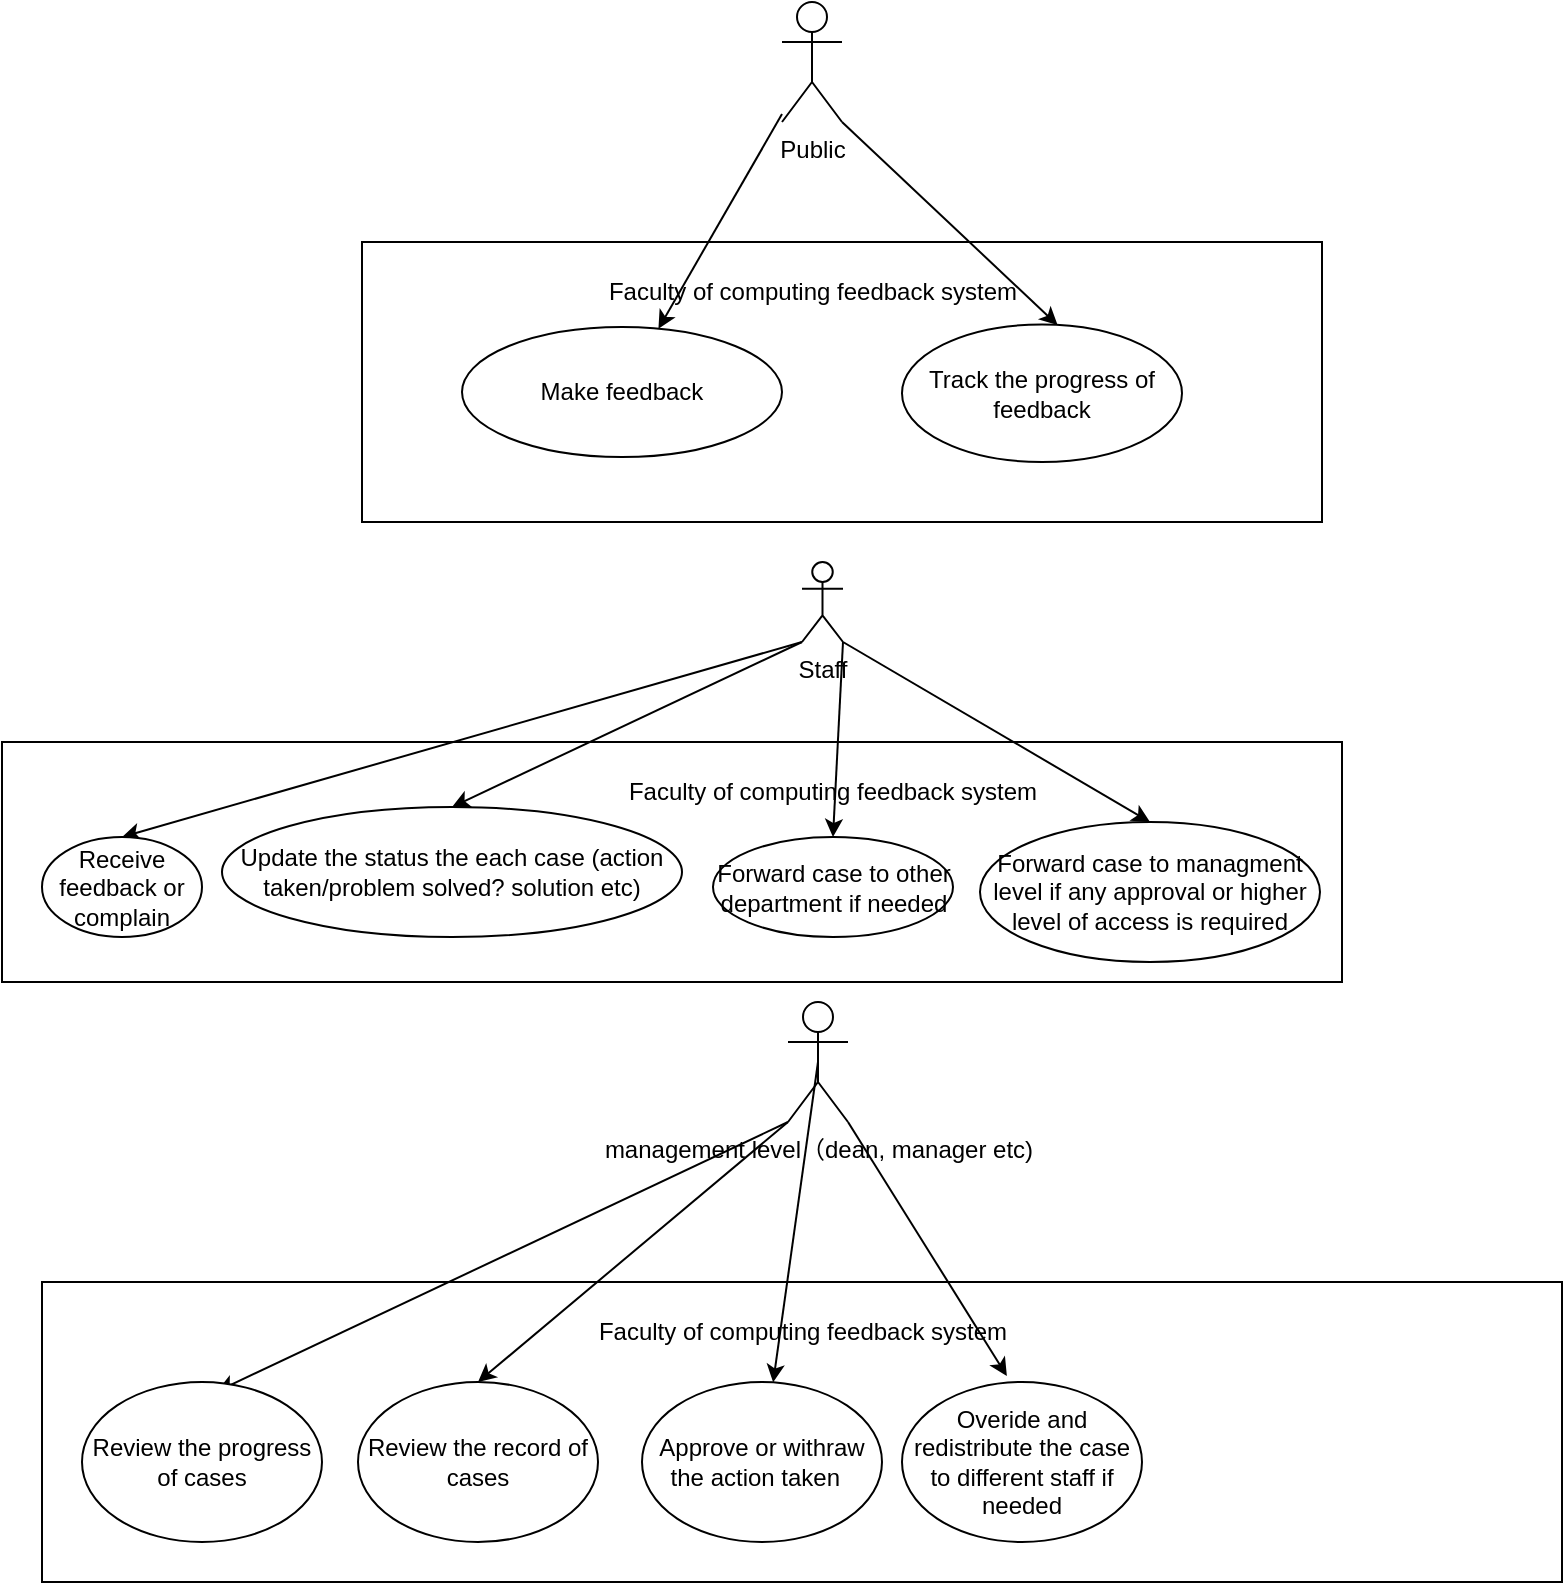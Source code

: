 <mxfile>
    <diagram id="OGczbna_8WFjBizr9SMV" name="actor">
        <mxGraphModel dx="920" dy="710" grid="1" gridSize="10" guides="1" tooltips="1" connect="1" arrows="1" fold="1" page="1" pageScale="1" pageWidth="850" pageHeight="1100" math="0" shadow="0">
            <root>
                <mxCell id="0"/>
                <mxCell id="1" parent="0"/>
                <mxCell id="27" value="" style="rounded=0;whiteSpace=wrap;html=1;" parent="1" vertex="1">
                    <mxGeometry x="40" y="680" width="760" height="150" as="geometry"/>
                </mxCell>
                <mxCell id="12" value="" style="rounded=0;whiteSpace=wrap;html=1;" parent="1" vertex="1">
                    <mxGeometry x="20" y="410" width="670" height="120" as="geometry"/>
                </mxCell>
                <mxCell id="4" value="" style="rounded=0;whiteSpace=wrap;html=1;" parent="1" vertex="1">
                    <mxGeometry x="200" y="160" width="480" height="140" as="geometry"/>
                </mxCell>
                <mxCell id="9" style="edgeStyle=none;html=1;" parent="1" source="2" target="5" edge="1">
                    <mxGeometry relative="1" as="geometry"/>
                </mxCell>
                <mxCell id="10" style="edgeStyle=none;html=1;exitX=1;exitY=1;exitDx=0;exitDy=0;exitPerimeter=0;entryX=0.556;entryY=0.005;entryDx=0;entryDy=0;entryPerimeter=0;" parent="1" source="2" target="7" edge="1">
                    <mxGeometry relative="1" as="geometry"/>
                </mxCell>
                <mxCell id="2" value="Public" style="shape=umlActor;verticalLabelPosition=bottom;verticalAlign=top;html=1;outlineConnect=0;" parent="1" vertex="1">
                    <mxGeometry x="410" y="40" width="30" height="60" as="geometry"/>
                </mxCell>
                <mxCell id="5" value="Make feedback" style="ellipse;whiteSpace=wrap;html=1;" parent="1" vertex="1">
                    <mxGeometry x="250" y="202.5" width="160" height="65" as="geometry"/>
                </mxCell>
                <mxCell id="6" value="Faculty of computing feedback system" style="text;html=1;strokeColor=none;fillColor=none;align=center;verticalAlign=middle;whiteSpace=wrap;rounded=0;" parent="1" vertex="1">
                    <mxGeometry x="308" y="170" width="235" height="30" as="geometry"/>
                </mxCell>
                <mxCell id="7" value="Track the progress of feedback" style="ellipse;whiteSpace=wrap;html=1;" parent="1" vertex="1">
                    <mxGeometry x="470" y="201.25" width="140" height="68.75" as="geometry"/>
                </mxCell>
                <mxCell id="18" style="edgeStyle=none;html=1;exitX=0;exitY=1;exitDx=0;exitDy=0;exitPerimeter=0;entryX=0.5;entryY=0;entryDx=0;entryDy=0;" parent="1" source="11" target="13" edge="1">
                    <mxGeometry relative="1" as="geometry"/>
                </mxCell>
                <mxCell id="21" style="edgeStyle=none;html=1;exitX=1;exitY=1;exitDx=0;exitDy=0;exitPerimeter=0;entryX=0.5;entryY=0;entryDx=0;entryDy=0;" parent="1" source="11" target="16" edge="1">
                    <mxGeometry relative="1" as="geometry"/>
                </mxCell>
                <mxCell id="23" style="edgeStyle=none;html=1;exitX=0;exitY=1;exitDx=0;exitDy=0;exitPerimeter=0;entryX=0.5;entryY=0;entryDx=0;entryDy=0;" parent="1" source="11" target="14" edge="1">
                    <mxGeometry relative="1" as="geometry"/>
                </mxCell>
                <mxCell id="25" style="edgeStyle=none;html=1;exitX=1;exitY=1;exitDx=0;exitDy=0;exitPerimeter=0;entryX=0.5;entryY=0;entryDx=0;entryDy=0;" parent="1" source="11" target="24" edge="1">
                    <mxGeometry relative="1" as="geometry"/>
                </mxCell>
                <mxCell id="11" value="Staff" style="shape=umlActor;verticalLabelPosition=bottom;verticalAlign=top;html=1;outlineConnect=0;" parent="1" vertex="1">
                    <mxGeometry x="420" y="320" width="20.5" height="40" as="geometry"/>
                </mxCell>
                <mxCell id="13" value="Receive feedback or complain" style="ellipse;whiteSpace=wrap;html=1;" parent="1" vertex="1">
                    <mxGeometry x="40" y="457.5" width="80" height="50" as="geometry"/>
                </mxCell>
                <mxCell id="14" value="Update the status the each case (action taken/problem solved? solution etc)" style="ellipse;whiteSpace=wrap;html=1;" parent="1" vertex="1">
                    <mxGeometry x="130" y="442.5" width="230" height="65" as="geometry"/>
                </mxCell>
                <mxCell id="16" value="Forward case to other department if needed" style="ellipse;whiteSpace=wrap;html=1;" parent="1" vertex="1">
                    <mxGeometry x="375.5" y="457.5" width="120" height="50" as="geometry"/>
                </mxCell>
                <mxCell id="17" value="Faculty of computing feedback system" style="text;html=1;strokeColor=none;fillColor=none;align=center;verticalAlign=middle;whiteSpace=wrap;rounded=0;" parent="1" vertex="1">
                    <mxGeometry x="318" y="420" width="235" height="30" as="geometry"/>
                </mxCell>
                <mxCell id="34" style="edgeStyle=none;html=1;exitX=0;exitY=1;exitDx=0;exitDy=0;exitPerimeter=0;entryX=0.563;entryY=0.058;entryDx=0;entryDy=0;entryPerimeter=0;" parent="1" source="22" target="30" edge="1">
                    <mxGeometry relative="1" as="geometry"/>
                </mxCell>
                <mxCell id="35" style="edgeStyle=none;html=1;exitX=0;exitY=1;exitDx=0;exitDy=0;exitPerimeter=0;entryX=0.5;entryY=0;entryDx=0;entryDy=0;" parent="1" source="22" target="31" edge="1">
                    <mxGeometry relative="1" as="geometry"/>
                </mxCell>
                <mxCell id="36" style="edgeStyle=none;html=1;exitX=1;exitY=1;exitDx=0;exitDy=0;exitPerimeter=0;entryX=0.437;entryY=-0.037;entryDx=0;entryDy=0;entryPerimeter=0;" parent="1" source="22" target="33" edge="1">
                    <mxGeometry relative="1" as="geometry"/>
                </mxCell>
                <mxCell id="37" style="edgeStyle=none;html=1;exitX=0.5;exitY=0.5;exitDx=0;exitDy=0;exitPerimeter=0;" parent="1" source="22" target="32" edge="1">
                    <mxGeometry relative="1" as="geometry"/>
                </mxCell>
                <mxCell id="22" value="management level（dean, manager etc)" style="shape=umlActor;verticalLabelPosition=bottom;verticalAlign=top;html=1;outlineConnect=0;" parent="1" vertex="1">
                    <mxGeometry x="413" y="540" width="30" height="60" as="geometry"/>
                </mxCell>
                <mxCell id="24" value="Forward case to managment level if any approval or higher level of access is required" style="ellipse;whiteSpace=wrap;html=1;" parent="1" vertex="1">
                    <mxGeometry x="509" y="450" width="170" height="70" as="geometry"/>
                </mxCell>
                <mxCell id="29" value="Faculty of computing feedback system" style="text;html=1;strokeColor=none;fillColor=none;align=center;verticalAlign=middle;whiteSpace=wrap;rounded=0;" parent="1" vertex="1">
                    <mxGeometry x="302.5" y="690" width="235" height="30" as="geometry"/>
                </mxCell>
                <mxCell id="30" value="Review the progress of cases" style="ellipse;whiteSpace=wrap;html=1;" parent="1" vertex="1">
                    <mxGeometry x="60" y="730" width="120" height="80" as="geometry"/>
                </mxCell>
                <mxCell id="31" value="Review the record of cases" style="ellipse;whiteSpace=wrap;html=1;" parent="1" vertex="1">
                    <mxGeometry x="198" y="730" width="120" height="80" as="geometry"/>
                </mxCell>
                <mxCell id="32" value="Approve or withraw the action taken&amp;nbsp;&amp;nbsp;" style="ellipse;whiteSpace=wrap;html=1;" parent="1" vertex="1">
                    <mxGeometry x="340" y="730" width="120" height="80" as="geometry"/>
                </mxCell>
                <mxCell id="33" value="Overide and redistribute the case to different staff if needed" style="ellipse;whiteSpace=wrap;html=1;" parent="1" vertex="1">
                    <mxGeometry x="470" y="730" width="120" height="80" as="geometry"/>
                </mxCell>
            </root>
        </mxGraphModel>
    </diagram>
    <diagram id="P_rX8AQiGa1HzM1K2jnS" name="Activity">
        <mxGraphModel dx="966" dy="746" grid="1" gridSize="10" guides="1" tooltips="1" connect="1" arrows="1" fold="1" page="1" pageScale="1" pageWidth="12000" pageHeight="12000" math="0" shadow="0">
            <root>
                <mxCell id="0"/>
                <mxCell id="1" parent="0"/>
            </root>
        </mxGraphModel>
    </diagram>
    <diagram id="foOTeCVElTLp5QpE9FOn" name="usecase">
        <mxGraphModel dx="966" dy="746" grid="1" gridSize="10" guides="1" tooltips="1" connect="1" arrows="1" fold="1" page="1" pageScale="1" pageWidth="12000" pageHeight="12000" math="0" shadow="0">
            <root>
                <mxCell id="0"/>
                <mxCell id="1" parent="0"/>
            </root>
        </mxGraphModel>
    </diagram>
    <diagram id="JzQemgkFdhQB0akfagih" name="Sequence">
        <mxGraphModel dx="3668" dy="2984" grid="1" gridSize="10" guides="1" tooltips="1" connect="1" arrows="1" fold="1" page="1" pageScale="1" pageWidth="12000" pageHeight="12000" math="0" shadow="0">
            <root>
                <mxCell id="0"/>
                <mxCell id="1" parent="0"/>
                <mxCell id="5Xi4WAMcpLhrSl4ZxWZ_-4" value="Public" style="shape=umlActor;verticalLabelPosition=bottom;verticalAlign=top;html=1;outlineConnect=0;" vertex="1" parent="1">
                    <mxGeometry x="53" y="51" width="37" height="69" as="geometry"/>
                </mxCell>
                <mxCell id="5Xi4WAMcpLhrSl4ZxWZ_-5" value="staff" style="shape=umlActor;verticalLabelPosition=bottom;verticalAlign=top;html=1;outlineConnect=0;" vertex="1" parent="1">
                    <mxGeometry x="223" y="51" width="37" height="69" as="geometry"/>
                </mxCell>
                <mxCell id="5Xi4WAMcpLhrSl4ZxWZ_-6" value="management level" style="shape=umlActor;verticalLabelPosition=bottom;verticalAlign=top;html=1;outlineConnect=0;" vertex="1" parent="1">
                    <mxGeometry x="142" y="51" width="37" height="69" as="geometry"/>
                </mxCell>
                <mxCell id="DtiXAb6MUSf0ua5cTgKZ-2" value="" style="rounded=0;whiteSpace=wrap;html=1;" vertex="1" parent="1">
                    <mxGeometry x="326" y="70.5" width="180" height="30" as="geometry"/>
                </mxCell>
                <mxCell id="DtiXAb6MUSf0ua5cTgKZ-3" value="Authentication&amp;nbsp; Subsystem&amp;nbsp;" style="text;html=1;strokeColor=none;fillColor=none;align=center;verticalAlign=middle;whiteSpace=wrap;rounded=0;" vertex="1" parent="1">
                    <mxGeometry x="346" y="70.5" width="150" height="30" as="geometry"/>
                </mxCell>
                <mxCell id="DtiXAb6MUSf0ua5cTgKZ-6" value="" style="rounded=0;whiteSpace=wrap;html=1;" vertex="1" parent="1">
                    <mxGeometry x="558" y="70.5" width="162" height="29.5" as="geometry"/>
                </mxCell>
                <mxCell id="DtiXAb6MUSf0ua5cTgKZ-7" value="Feedback submit&amp;nbsp;" style="text;html=1;strokeColor=none;fillColor=none;align=center;verticalAlign=middle;whiteSpace=wrap;rounded=0;" vertex="1" parent="1">
                    <mxGeometry x="565" y="70.5" width="150" height="30" as="geometry"/>
                </mxCell>
                <mxCell id="DtiXAb6MUSf0ua5cTgKZ-8" value="" style="endArrow=none;dashed=1;html=1;entryX=0.5;entryY=0.5;entryDx=0;entryDy=0;entryPerimeter=0;startArrow=none;" edge="1" parent="1" source="DtiXAb6MUSf0ua5cTgKZ-13" target="5Xi4WAMcpLhrSl4ZxWZ_-4">
                    <mxGeometry width="50" height="50" relative="1" as="geometry">
                        <mxPoint x="70" y="660.69" as="sourcePoint"/>
                        <mxPoint x="71.16" y="160" as="targetPoint"/>
                    </mxGeometry>
                </mxCell>
                <mxCell id="DtiXAb6MUSf0ua5cTgKZ-9" value="" style="endArrow=none;dashed=1;html=1;entryX=0.5;entryY=0.5;entryDx=0;entryDy=0;entryPerimeter=0;exitX=0.5;exitY=0;exitDx=0;exitDy=0;exitPerimeter=0;" edge="1" parent="1" source="qU1PiASJAw2EJlzAkGvy-3">
                    <mxGeometry width="50" height="50" relative="1" as="geometry">
                        <mxPoint x="161" y="660" as="sourcePoint"/>
                        <mxPoint x="160.5" y="95.5" as="targetPoint"/>
                    </mxGeometry>
                </mxCell>
                <mxCell id="DtiXAb6MUSf0ua5cTgKZ-10" value="" style="endArrow=none;dashed=1;html=1;entryX=0.5;entryY=0.5;entryDx=0;entryDy=0;entryPerimeter=0;exitX=0.5;exitY=0;exitDx=0;exitDy=0;exitPerimeter=0;" edge="1" parent="1" source="qU1PiASJAw2EJlzAkGvy-2">
                    <mxGeometry width="50" height="50" relative="1" as="geometry">
                        <mxPoint x="242" y="660" as="sourcePoint"/>
                        <mxPoint x="241.5" y="98.5" as="targetPoint"/>
                    </mxGeometry>
                </mxCell>
                <mxCell id="DtiXAb6MUSf0ua5cTgKZ-11" value="" style="endArrow=none;dashed=1;html=1;startArrow=none;" edge="1" parent="1" source="DtiXAb6MUSf0ua5cTgKZ-15">
                    <mxGeometry width="50" height="50" relative="1" as="geometry">
                        <mxPoint x="420" y="650.69" as="sourcePoint"/>
                        <mxPoint x="420.66" y="100" as="targetPoint"/>
                    </mxGeometry>
                </mxCell>
                <mxCell id="DtiXAb6MUSf0ua5cTgKZ-12" value="" style="endArrow=none;dashed=1;html=1;exitX=0.562;exitY=-0.045;exitDx=0;exitDy=0;exitPerimeter=0;" edge="1" parent="1" source="qU1PiASJAw2EJlzAkGvy-7">
                    <mxGeometry width="50" height="50" relative="1" as="geometry">
                        <mxPoint x="648" y="649.69" as="sourcePoint"/>
                        <mxPoint x="648.66" y="99" as="targetPoint"/>
                    </mxGeometry>
                </mxCell>
                <mxCell id="DtiXAb6MUSf0ua5cTgKZ-14" value="" style="endArrow=none;dashed=1;html=1;entryX=0.5;entryY=0.5;entryDx=0;entryDy=0;entryPerimeter=0;exitX=0.5;exitY=0;exitDx=0;exitDy=0;exitPerimeter=0;" edge="1" parent="1" source="qU1PiASJAw2EJlzAkGvy-1" target="DtiXAb6MUSf0ua5cTgKZ-13">
                    <mxGeometry width="50" height="50" relative="1" as="geometry">
                        <mxPoint x="70" y="660.69" as="sourcePoint"/>
                        <mxPoint x="71.5" y="85.5" as="targetPoint"/>
                    </mxGeometry>
                </mxCell>
                <mxCell id="DtiXAb6MUSf0ua5cTgKZ-13" value="" style="rounded=0;whiteSpace=wrap;html=1;rotation=90;" vertex="1" parent="1">
                    <mxGeometry x="-147.75" y="414.25" width="438.5" height="10" as="geometry"/>
                </mxCell>
                <mxCell id="DtiXAb6MUSf0ua5cTgKZ-16" value="" style="endArrow=none;dashed=1;html=1;exitX=0.5;exitY=0;exitDx=0;exitDy=0;" edge="1" parent="1" source="qU1PiASJAw2EJlzAkGvy-5" target="DtiXAb6MUSf0ua5cTgKZ-15">
                    <mxGeometry width="50" height="50" relative="1" as="geometry">
                        <mxPoint x="420" y="660" as="sourcePoint"/>
                        <mxPoint x="420.66" y="100" as="targetPoint"/>
                    </mxGeometry>
                </mxCell>
                <mxCell id="DtiXAb6MUSf0ua5cTgKZ-15" value="" style="rounded=0;whiteSpace=wrap;html=1;rotation=90;" vertex="1" parent="1">
                    <mxGeometry x="395.63" y="219.38" width="50.75" height="10" as="geometry"/>
                </mxCell>
                <mxCell id="DtiXAb6MUSf0ua5cTgKZ-17" value="" style="endArrow=classic;html=1;" edge="1" parent="1">
                    <mxGeometry width="50" height="50" relative="1" as="geometry">
                        <mxPoint x="76" y="210" as="sourcePoint"/>
                        <mxPoint x="416" y="210" as="targetPoint"/>
                    </mxGeometry>
                </mxCell>
                <mxCell id="qU1PiASJAw2EJlzAkGvy-72" style="edgeStyle=none;html=1;entryX=0;entryY=0.5;entryDx=0;entryDy=0;" edge="1" parent="1" source="DtiXAb6MUSf0ua5cTgKZ-19" target="qU1PiASJAw2EJlzAkGvy-68">
                    <mxGeometry relative="1" as="geometry">
                        <mxPoint x="1220" y="230" as="targetPoint"/>
                        <Array as="points">
                            <mxPoint x="650" y="200"/>
                            <mxPoint x="1224" y="200"/>
                        </Array>
                    </mxGeometry>
                </mxCell>
                <mxCell id="DtiXAb6MUSf0ua5cTgKZ-19" value="" style="rounded=0;whiteSpace=wrap;html=1;rotation=90;" vertex="1" parent="1">
                    <mxGeometry x="623.13" y="251.62" width="49.75" height="10" as="geometry"/>
                </mxCell>
                <mxCell id="DtiXAb6MUSf0ua5cTgKZ-20" value="" style="endArrow=classic;html=1;entryX=0.106;entryY=1.142;entryDx=0;entryDy=0;entryPerimeter=0;" edge="1" parent="1">
                    <mxGeometry width="50" height="50" relative="1" as="geometry">
                        <mxPoint x="425" y="238" as="sourcePoint"/>
                        <mxPoint x="642.585" y="237.019" as="targetPoint"/>
                    </mxGeometry>
                </mxCell>
                <mxCell id="DtiXAb6MUSf0ua5cTgKZ-21" value="" style="rounded=0;whiteSpace=wrap;html=1;rotation=90;" vertex="1" parent="1">
                    <mxGeometry x="216" y="336.38" width="50" height="10" as="geometry"/>
                </mxCell>
                <mxCell id="DtiXAb6MUSf0ua5cTgKZ-23" value="" style="rounded=0;whiteSpace=wrap;html=1;rotation=90;" vertex="1" parent="1">
                    <mxGeometry x="384" y="349.38" width="74" height="10" as="geometry"/>
                </mxCell>
                <mxCell id="DtiXAb6MUSf0ua5cTgKZ-24" value="" style="endArrow=classic;html=1;" edge="1" parent="1">
                    <mxGeometry width="50" height="50" relative="1" as="geometry">
                        <mxPoint x="250" y="326" as="sourcePoint"/>
                        <mxPoint x="414" y="326" as="targetPoint"/>
                    </mxGeometry>
                </mxCell>
                <mxCell id="DtiXAb6MUSf0ua5cTgKZ-26" value="" style="endArrow=classic;html=1;entryX=0.3;entryY=0.91;entryDx=0;entryDy=0;entryPerimeter=0;" edge="1" parent="1" target="7BtNbjFXRejx8OPqEtlD-31">
                    <mxGeometry width="50" height="50" relative="1" as="geometry">
                        <mxPoint x="430" y="330" as="sourcePoint"/>
                        <mxPoint x="1010" y="330" as="targetPoint"/>
                    </mxGeometry>
                </mxCell>
                <mxCell id="DtiXAb6MUSf0ua5cTgKZ-27" value="Case Respond system" style="rounded=0;whiteSpace=wrap;html=1;" vertex="1" parent="1">
                    <mxGeometry x="960" y="70.5" width="120" height="29.5" as="geometry"/>
                </mxCell>
                <mxCell id="DtiXAb6MUSf0ua5cTgKZ-28" value="case sorting&amp;amp;distribution system" style="rounded=0;whiteSpace=wrap;html=1;" vertex="1" parent="1">
                    <mxGeometry x="750" y="71" width="170" height="29" as="geometry"/>
                </mxCell>
                <mxCell id="E4UOZWVFqjFRS16NfBMx-1" value="Approval system" style="rounded=0;whiteSpace=wrap;html=1;" vertex="1" parent="1">
                    <mxGeometry x="1370.69" y="70.5" width="130" height="29" as="geometry"/>
                </mxCell>
                <mxCell id="7BtNbjFXRejx8OPqEtlD-4" value="Login as public" style="text;html=1;strokeColor=none;fillColor=none;align=center;verticalAlign=middle;whiteSpace=wrap;rounded=0;" vertex="1" parent="1">
                    <mxGeometry x="266" y="190" width="110" height="20" as="geometry"/>
                </mxCell>
                <mxCell id="7BtNbjFXRejx8OPqEtlD-6" value="Provide feedback&amp;nbsp;" style="text;html=1;strokeColor=none;fillColor=none;align=center;verticalAlign=middle;whiteSpace=wrap;rounded=0;" vertex="1" parent="1">
                    <mxGeometry x="480" y="217.38" width="110" height="20" as="geometry"/>
                </mxCell>
                <mxCell id="7BtNbjFXRejx8OPqEtlD-8" value="Login as staff&amp;nbsp;" style="text;html=1;strokeColor=none;fillColor=none;align=center;verticalAlign=middle;whiteSpace=wrap;rounded=0;" vertex="1" parent="1">
                    <mxGeometry x="275" y="306" width="110" height="20" as="geometry"/>
                </mxCell>
                <mxCell id="7BtNbjFXRejx8OPqEtlD-9" value="" style="rounded=0;whiteSpace=wrap;html=1;rotation=90;" vertex="1" parent="1">
                    <mxGeometry x="106.5" y="499.5" width="109" height="10" as="geometry"/>
                </mxCell>
                <mxCell id="qU1PiASJAw2EJlzAkGvy-77" style="edgeStyle=none;html=1;exitX=1;exitY=0.75;exitDx=0;exitDy=0;entryX=0.75;entryY=1;entryDx=0;entryDy=0;" edge="1" parent="1" source="7BtNbjFXRejx8OPqEtlD-10" target="qU1PiASJAw2EJlzAkGvy-41">
                    <mxGeometry relative="1" as="geometry"/>
                </mxCell>
                <mxCell id="7BtNbjFXRejx8OPqEtlD-10" value="" style="rounded=0;whiteSpace=wrap;html=1;rotation=90;" vertex="1" parent="1">
                    <mxGeometry x="384" y="482.38" width="74" height="10" as="geometry"/>
                </mxCell>
                <mxCell id="7BtNbjFXRejx8OPqEtlD-11" value="" style="endArrow=classic;html=1;" edge="1" parent="1">
                    <mxGeometry width="50" height="50" relative="1" as="geometry">
                        <mxPoint x="167" y="460" as="sourcePoint"/>
                        <mxPoint x="417" y="460" as="targetPoint"/>
                    </mxGeometry>
                </mxCell>
                <mxCell id="7BtNbjFXRejx8OPqEtlD-12" value="Login as admin" style="text;html=1;strokeColor=none;fillColor=none;align=center;verticalAlign=middle;whiteSpace=wrap;rounded=0;" vertex="1" parent="1">
                    <mxGeometry x="277" y="441" width="110" height="20" as="geometry"/>
                </mxCell>
                <mxCell id="7BtNbjFXRejx8OPqEtlD-13" value="" style="endArrow=none;dashed=1;html=1;startArrow=none;" edge="1" parent="1" source="7BtNbjFXRejx8OPqEtlD-18">
                    <mxGeometry width="50" height="50" relative="1" as="geometry">
                        <mxPoint x="834.66" y="650.69" as="sourcePoint"/>
                        <mxPoint x="835.32" y="100" as="targetPoint"/>
                    </mxGeometry>
                </mxCell>
                <mxCell id="7BtNbjFXRejx8OPqEtlD-14" value="" style="endArrow=none;dashed=1;html=1;startArrow=none;" edge="1" parent="1" source="7BtNbjFXRejx8OPqEtlD-31">
                    <mxGeometry width="50" height="50" relative="1" as="geometry">
                        <mxPoint x="1021" y="649.69" as="sourcePoint"/>
                        <mxPoint x="1021.66" y="99" as="targetPoint"/>
                    </mxGeometry>
                </mxCell>
                <mxCell id="7BtNbjFXRejx8OPqEtlD-17" value="" style="endArrow=none;dashed=1;html=1;exitX=0.5;exitY=0;exitDx=0;exitDy=0;" edge="1" parent="1" source="qU1PiASJAw2EJlzAkGvy-11">
                    <mxGeometry width="50" height="50" relative="1" as="geometry">
                        <mxPoint x="1440.69" y="679.5" as="sourcePoint"/>
                        <mxPoint x="1436.01" y="99.5" as="targetPoint"/>
                        <Array as="points">
                            <mxPoint x="1436.19" y="400"/>
                        </Array>
                    </mxGeometry>
                </mxCell>
                <mxCell id="7BtNbjFXRejx8OPqEtlD-19" value="" style="endArrow=none;dashed=1;html=1;startArrow=none;" edge="1" parent="1" target="7BtNbjFXRejx8OPqEtlD-18">
                    <mxGeometry width="50" height="50" relative="1" as="geometry">
                        <mxPoint x="836" y="410" as="sourcePoint"/>
                        <mxPoint x="835.32" y="100" as="targetPoint"/>
                    </mxGeometry>
                </mxCell>
                <mxCell id="qU1PiASJAw2EJlzAkGvy-34" style="edgeStyle=none;html=1;entryX=0.5;entryY=0;entryDx=0;entryDy=0;" edge="1" parent="1" source="7BtNbjFXRejx8OPqEtlD-18" target="qU1PiASJAw2EJlzAkGvy-32">
                    <mxGeometry relative="1" as="geometry">
                        <mxPoint x="880" y="430" as="targetPoint"/>
                        <Array as="points">
                            <mxPoint x="860" y="370"/>
                        </Array>
                    </mxGeometry>
                </mxCell>
                <mxCell id="7BtNbjFXRejx8OPqEtlD-18" value="" style="rounded=0;whiteSpace=wrap;html=1;rotation=90;" vertex="1" parent="1">
                    <mxGeometry x="810.12" y="251.62" width="49.75" height="10" as="geometry"/>
                </mxCell>
                <mxCell id="7BtNbjFXRejx8OPqEtlD-20" value="" style="endArrow=classic;html=1;entryX=0.404;entryY=1.358;entryDx=0;entryDy=0;entryPerimeter=0;" edge="1" parent="1">
                    <mxGeometry width="50" height="50" relative="1" as="geometry">
                        <mxPoint x="653" y="252" as="sourcePoint"/>
                        <mxPoint x="829.415" y="251.844" as="targetPoint"/>
                    </mxGeometry>
                </mxCell>
                <mxCell id="7BtNbjFXRejx8OPqEtlD-22" value="Sort category&amp;nbsp;" style="text;html=1;strokeColor=none;fillColor=none;align=center;verticalAlign=middle;whiteSpace=wrap;rounded=0;" vertex="1" parent="1">
                    <mxGeometry x="679" y="229.38" width="134" height="20" as="geometry"/>
                </mxCell>
                <mxCell id="7BtNbjFXRejx8OPqEtlD-26" value="" style="endArrow=none;dashed=1;html=1;exitX=0.5;exitY=0;exitDx=0;exitDy=0;startArrow=none;" edge="1" parent="1" source="qU1PiASJAw2EJlzAkGvy-32">
                    <mxGeometry width="50" height="50" relative="1" as="geometry">
                        <mxPoint x="834.66" y="650.69" as="sourcePoint"/>
                        <mxPoint x="835.833" y="391.38" as="targetPoint"/>
                    </mxGeometry>
                </mxCell>
                <mxCell id="7BtNbjFXRejx8OPqEtlD-27" value="Respond to feedback" style="text;html=1;strokeColor=none;fillColor=none;align=center;verticalAlign=middle;whiteSpace=wrap;rounded=0;" vertex="1" parent="1">
                    <mxGeometry x="680" y="336.38" width="110" height="20" as="geometry"/>
                </mxCell>
                <mxCell id="7BtNbjFXRejx8OPqEtlD-29" value="Case Distribution&amp;nbsp;" style="text;html=1;strokeColor=none;fillColor=none;align=center;verticalAlign=middle;whiteSpace=wrap;rounded=0;" vertex="1" parent="1">
                    <mxGeometry x="853.79" y="359.38" width="78" height="20" as="geometry"/>
                </mxCell>
                <mxCell id="7BtNbjFXRejx8OPqEtlD-32" value="" style="endArrow=none;dashed=1;html=1;exitX=0.5;exitY=0;exitDx=0;exitDy=0;" edge="1" parent="1" source="qU1PiASJAw2EJlzAkGvy-8" target="7BtNbjFXRejx8OPqEtlD-31">
                    <mxGeometry width="50" height="50" relative="1" as="geometry">
                        <mxPoint x="1021.0" y="649.69" as="sourcePoint"/>
                        <mxPoint x="1021.66" y="99" as="targetPoint"/>
                    </mxGeometry>
                </mxCell>
                <mxCell id="7BtNbjFXRejx8OPqEtlD-31" value="" style="rounded=0;whiteSpace=wrap;html=1;rotation=90;" vertex="1" parent="1">
                    <mxGeometry x="853.79" y="390.96" width="332.43" height="10" as="geometry"/>
                </mxCell>
                <mxCell id="qU1PiASJAw2EJlzAkGvy-1" value="Public" style="shape=umlActor;verticalLabelPosition=bottom;verticalAlign=top;html=1;outlineConnect=0;" vertex="1" parent="1">
                    <mxGeometry x="53" y="670" width="37" height="69" as="geometry"/>
                </mxCell>
                <mxCell id="qU1PiASJAw2EJlzAkGvy-2" value="staff" style="shape=umlActor;verticalLabelPosition=bottom;verticalAlign=top;html=1;outlineConnect=0;" vertex="1" parent="1">
                    <mxGeometry x="223" y="670" width="37" height="69" as="geometry"/>
                </mxCell>
                <mxCell id="qU1PiASJAw2EJlzAkGvy-3" value="management level" style="shape=umlActor;verticalLabelPosition=bottom;verticalAlign=top;html=1;outlineConnect=0;" vertex="1" parent="1">
                    <mxGeometry x="142" y="670" width="37" height="69" as="geometry"/>
                </mxCell>
                <mxCell id="qU1PiASJAw2EJlzAkGvy-4" value="" style="rounded=0;whiteSpace=wrap;html=1;" vertex="1" parent="1">
                    <mxGeometry x="326" y="689.5" width="180" height="30" as="geometry"/>
                </mxCell>
                <mxCell id="qU1PiASJAw2EJlzAkGvy-5" value="Authentication&amp;nbsp; Subsystem&amp;nbsp;" style="text;html=1;strokeColor=none;fillColor=none;align=center;verticalAlign=middle;whiteSpace=wrap;rounded=0;" vertex="1" parent="1">
                    <mxGeometry x="346" y="689.5" width="150" height="30" as="geometry"/>
                </mxCell>
                <mxCell id="qU1PiASJAw2EJlzAkGvy-6" value="" style="rounded=0;whiteSpace=wrap;html=1;" vertex="1" parent="1">
                    <mxGeometry x="558" y="689.5" width="162" height="29.5" as="geometry"/>
                </mxCell>
                <mxCell id="qU1PiASJAw2EJlzAkGvy-7" value="Feedback submit&amp;nbsp;" style="text;html=1;strokeColor=none;fillColor=none;align=center;verticalAlign=middle;whiteSpace=wrap;rounded=0;" vertex="1" parent="1">
                    <mxGeometry x="565" y="689.5" width="150" height="30" as="geometry"/>
                </mxCell>
                <mxCell id="qU1PiASJAw2EJlzAkGvy-8" value="Case Respond system" style="rounded=0;whiteSpace=wrap;html=1;" vertex="1" parent="1">
                    <mxGeometry x="960" y="689.5" width="120" height="29.5" as="geometry"/>
                </mxCell>
                <mxCell id="qU1PiASJAw2EJlzAkGvy-9" value="case sorting&amp;amp;distribution system" style="rounded=0;whiteSpace=wrap;html=1;" vertex="1" parent="1">
                    <mxGeometry x="750" y="690" width="170" height="29" as="geometry"/>
                </mxCell>
                <mxCell id="qU1PiASJAw2EJlzAkGvy-11" value="Approval system" style="rounded=0;whiteSpace=wrap;html=1;" vertex="1" parent="1">
                    <mxGeometry x="1370.69" y="689.5" width="130" height="29" as="geometry"/>
                </mxCell>
                <mxCell id="qU1PiASJAw2EJlzAkGvy-13" value="" style="endArrow=classic;html=1;entryX=0.3;entryY=0.91;entryDx=0;entryDy=0;entryPerimeter=0;" edge="1" parent="1">
                    <mxGeometry width="50" height="50" relative="1" as="geometry">
                        <mxPoint x="430" y="500.53" as="sourcePoint"/>
                        <mxPoint x="1015.905" y="500.004" as="targetPoint"/>
                    </mxGeometry>
                </mxCell>
                <mxCell id="qU1PiASJAw2EJlzAkGvy-14" value="Respond to feedback" style="text;html=1;strokeColor=none;fillColor=none;align=center;verticalAlign=middle;whiteSpace=wrap;rounded=0;" vertex="1" parent="1">
                    <mxGeometry x="680" y="464" width="110" height="20" as="geometry"/>
                </mxCell>
                <mxCell id="qU1PiASJAw2EJlzAkGvy-19" value="Distribute case to staff" style="text;html=1;strokeColor=none;fillColor=none;align=center;verticalAlign=middle;whiteSpace=wrap;rounded=0;" vertex="1" parent="1">
                    <mxGeometry x="510" y="376.5" width="137.12" height="20" as="geometry"/>
                </mxCell>
                <mxCell id="qU1PiASJAw2EJlzAkGvy-33" value="" style="endArrow=none;dashed=1;html=1;exitX=0.5;exitY=0;exitDx=0;exitDy=0;" edge="1" parent="1" source="qU1PiASJAw2EJlzAkGvy-9" target="qU1PiASJAw2EJlzAkGvy-32">
                    <mxGeometry width="50" height="50" relative="1" as="geometry">
                        <mxPoint x="835" y="690" as="sourcePoint"/>
                        <mxPoint x="835.833" y="391.38" as="targetPoint"/>
                    </mxGeometry>
                </mxCell>
                <mxCell id="qU1PiASJAw2EJlzAkGvy-36" style="edgeStyle=none;html=1;entryX=1;entryY=0.5;entryDx=0;entryDy=0;" edge="1" parent="1" source="qU1PiASJAw2EJlzAkGvy-32" target="DtiXAb6MUSf0ua5cTgKZ-21">
                    <mxGeometry relative="1" as="geometry">
                        <mxPoint x="240" y="402.96" as="targetPoint"/>
                        <Array as="points">
                            <mxPoint x="240" y="400"/>
                        </Array>
                    </mxGeometry>
                </mxCell>
                <mxCell id="qU1PiASJAw2EJlzAkGvy-79" style="edgeStyle=none;html=1;exitX=0.75;exitY=0;exitDx=0;exitDy=0;entryX=0.481;entryY=1.003;entryDx=0;entryDy=0;entryPerimeter=0;" edge="1" parent="1" source="qU1PiASJAw2EJlzAkGvy-32" target="qU1PiASJAw2EJlzAkGvy-68">
                    <mxGeometry relative="1" as="geometry"/>
                </mxCell>
                <mxCell id="qU1PiASJAw2EJlzAkGvy-32" value="" style="rounded=0;whiteSpace=wrap;html=1;rotation=90;" vertex="1" parent="1">
                    <mxGeometry x="810.13" y="397.96" width="49.75" height="10" as="geometry"/>
                </mxCell>
                <mxCell id="qU1PiASJAw2EJlzAkGvy-37" value="" style="endArrow=classic;html=1;" edge="1" parent="1">
                    <mxGeometry width="50" height="50" relative="1" as="geometry">
                        <mxPoint x="1011" y="254" as="sourcePoint"/>
                        <mxPoint x="841" y="254" as="targetPoint"/>
                    </mxGeometry>
                </mxCell>
                <mxCell id="qU1PiASJAw2EJlzAkGvy-38" value="forward case to other dept/staff if required" style="text;html=1;strokeColor=none;fillColor=none;align=center;verticalAlign=middle;whiteSpace=wrap;rounded=0;" vertex="1" parent="1">
                    <mxGeometry x="859.88" y="227.38" width="120" height="10" as="geometry"/>
                </mxCell>
                <mxCell id="qU1PiASJAw2EJlzAkGvy-40" value="" style="endArrow=classic;html=1;entryX=0.057;entryY=1.417;entryDx=0;entryDy=0;entryPerimeter=0;" edge="1" parent="1" target="qU1PiASJAw2EJlzAkGvy-41">
                    <mxGeometry width="50" height="50" relative="1" as="geometry">
                        <mxPoint x="1026.5" y="251.62" as="sourcePoint"/>
                        <mxPoint x="1365" y="250" as="targetPoint"/>
                        <Array as="points">
                            <mxPoint x="1220" y="170"/>
                        </Array>
                    </mxGeometry>
                </mxCell>
                <mxCell id="qU1PiASJAw2EJlzAkGvy-41" value="" style="rounded=0;whiteSpace=wrap;html=1;rotation=90;" vertex="1" parent="1">
                    <mxGeometry x="1240" y="418.68" width="388.79" height="10" as="geometry"/>
                </mxCell>
                <mxCell id="qU1PiASJAw2EJlzAkGvy-43" value="forward case if higher permission/approval is required" style="text;html=1;strokeColor=none;fillColor=none;align=center;verticalAlign=middle;whiteSpace=wrap;rounded=0;" vertex="1" parent="1">
                    <mxGeometry x="1265" y="180" width="168.5" height="10" as="geometry"/>
                </mxCell>
                <mxCell id="qU1PiASJAw2EJlzAkGvy-51" value="" style="endArrow=classic;html=1;exitX=0.432;exitY=1.173;exitDx=0;exitDy=0;exitPerimeter=0;entryX=0.441;entryY=-0.294;entryDx=0;entryDy=0;entryPerimeter=0;" edge="1" parent="1" source="qU1PiASJAw2EJlzAkGvy-41" target="qU1PiASJAw2EJlzAkGvy-68">
                    <mxGeometry width="50" height="50" relative="1" as="geometry">
                        <mxPoint x="1252.44" y="400.96" as="sourcePoint"/>
                        <mxPoint x="1030" y="400" as="targetPoint"/>
                    </mxGeometry>
                </mxCell>
                <mxCell id="qU1PiASJAw2EJlzAkGvy-56" value="" style="endArrow=classic;html=1;entryX=0.205;entryY=-0.35;entryDx=0;entryDy=0;entryPerimeter=0;exitX=0.143;exitY=0.973;exitDx=0;exitDy=0;exitPerimeter=0;" edge="1" parent="1" source="qU1PiASJAw2EJlzAkGvy-68" target="DtiXAb6MUSf0ua5cTgKZ-13">
                    <mxGeometry width="50" height="50" relative="1" as="geometry">
                        <mxPoint x="1010" y="290" as="sourcePoint"/>
                        <mxPoint x="420" y="260" as="targetPoint"/>
                        <Array as="points">
                            <mxPoint x="420" y="290"/>
                        </Array>
                    </mxGeometry>
                </mxCell>
                <mxCell id="qU1PiASJAw2EJlzAkGvy-57" value="check the status of cases" style="text;html=1;strokeColor=none;fillColor=none;align=center;verticalAlign=middle;whiteSpace=wrap;rounded=0;" vertex="1" parent="1">
                    <mxGeometry x="430" y="590" width="152" height="20" as="geometry"/>
                </mxCell>
                <mxCell id="qU1PiASJAw2EJlzAkGvy-62" value="" style="endArrow=classic;html=1;exitX=0.976;exitY=1.292;exitDx=0;exitDy=0;exitPerimeter=0;" edge="1" parent="1" source="qU1PiASJAw2EJlzAkGvy-68">
                    <mxGeometry width="50" height="50" relative="1" as="geometry">
                        <mxPoint x="1130" y="600" as="sourcePoint"/>
                        <mxPoint x="160" y="560" as="targetPoint"/>
                        <Array as="points">
                            <mxPoint x="160" y="610"/>
                        </Array>
                    </mxGeometry>
                </mxCell>
                <mxCell id="qU1PiASJAw2EJlzAkGvy-64" value="Track the status of case" style="text;html=1;strokeColor=none;fillColor=none;align=center;verticalAlign=middle;whiteSpace=wrap;rounded=0;" vertex="1" parent="1">
                    <mxGeometry x="430" y="261.62" width="180" height="20" as="geometry"/>
                </mxCell>
                <mxCell id="qU1PiASJAw2EJlzAkGvy-66" value="case progress" style="rounded=0;whiteSpace=wrap;html=1;" vertex="1" parent="1">
                    <mxGeometry x="1149.4" y="70.5" width="150" height="39" as="geometry"/>
                </mxCell>
                <mxCell id="qU1PiASJAw2EJlzAkGvy-67" value="" style="endArrow=none;dashed=1;html=1;exitX=0.5;exitY=0;exitDx=0;exitDy=0;" edge="1" parent="1">
                    <mxGeometry width="50" height="50" relative="1" as="geometry">
                        <mxPoint x="1223.84" y="697.96" as="sourcePoint"/>
                        <mxPoint x="1224.16" y="107.96" as="targetPoint"/>
                        <Array as="points">
                            <mxPoint x="1224.34" y="408.46"/>
                        </Array>
                    </mxGeometry>
                </mxCell>
                <mxCell id="qU1PiASJAw2EJlzAkGvy-68" value="" style="rounded=0;whiteSpace=wrap;html=1;rotation=90;" vertex="1" parent="1">
                    <mxGeometry x="1030" y="418.68" width="388.79" height="10" as="geometry"/>
                </mxCell>
                <mxCell id="qU1PiASJAw2EJlzAkGvy-69" value="case progress" style="rounded=0;whiteSpace=wrap;html=1;" vertex="1" parent="1">
                    <mxGeometry x="1149.4" y="685" width="150" height="39" as="geometry"/>
                </mxCell>
                <mxCell id="qU1PiASJAw2EJlzAkGvy-70" value="Update case progress&lt;br&gt;approve/decline" style="text;html=1;align=center;verticalAlign=middle;resizable=0;points=[];autosize=1;strokeColor=none;fillColor=none;" vertex="1" parent="1">
                    <mxGeometry x="1250" y="357.96" width="140" height="40" as="geometry"/>
                </mxCell>
                <mxCell id="qU1PiASJAw2EJlzAkGvy-73" value="case created" style="text;html=1;align=center;verticalAlign=middle;resizable=0;points=[];autosize=1;strokeColor=none;fillColor=none;" vertex="1" parent="1">
                    <mxGeometry x="845" y="175" width="90" height="30" as="geometry"/>
                </mxCell>
                <mxCell id="qU1PiASJAw2EJlzAkGvy-74" value="" style="endArrow=classic;html=1;exitX=0.25;exitY=0;exitDx=0;exitDy=0;" edge="1" parent="1" source="7BtNbjFXRejx8OPqEtlD-31">
                    <mxGeometry width="50" height="50" relative="1" as="geometry">
                        <mxPoint x="1250" y="380" as="sourcePoint"/>
                        <mxPoint x="1220" y="313" as="targetPoint"/>
                    </mxGeometry>
                </mxCell>
                <mxCell id="qU1PiASJAw2EJlzAkGvy-75" value="Update case progress" style="text;html=1;align=center;verticalAlign=middle;resizable=0;points=[];autosize=1;strokeColor=none;fillColor=none;" vertex="1" parent="1">
                    <mxGeometry x="1046.22" y="306.38" width="140" height="30" as="geometry"/>
                </mxCell>
                <mxCell id="qU1PiASJAw2EJlzAkGvy-78" value="approve/decline case" style="text;html=1;align=center;verticalAlign=middle;resizable=0;points=[];autosize=1;strokeColor=none;fillColor=none;" vertex="1" parent="1">
                    <mxGeometry x="1250" y="499.5" width="140" height="30" as="geometry"/>
                </mxCell>
                <mxCell id="qU1PiASJAw2EJlzAkGvy-80" value="Update case progress" style="text;html=1;align=center;verticalAlign=middle;resizable=0;points=[];autosize=1;strokeColor=none;fillColor=none;" vertex="1" parent="1">
                    <mxGeometry x="1046.22" y="394.25" width="140" height="30" as="geometry"/>
                </mxCell>
            </root>
        </mxGraphModel>
    </diagram>
</mxfile>